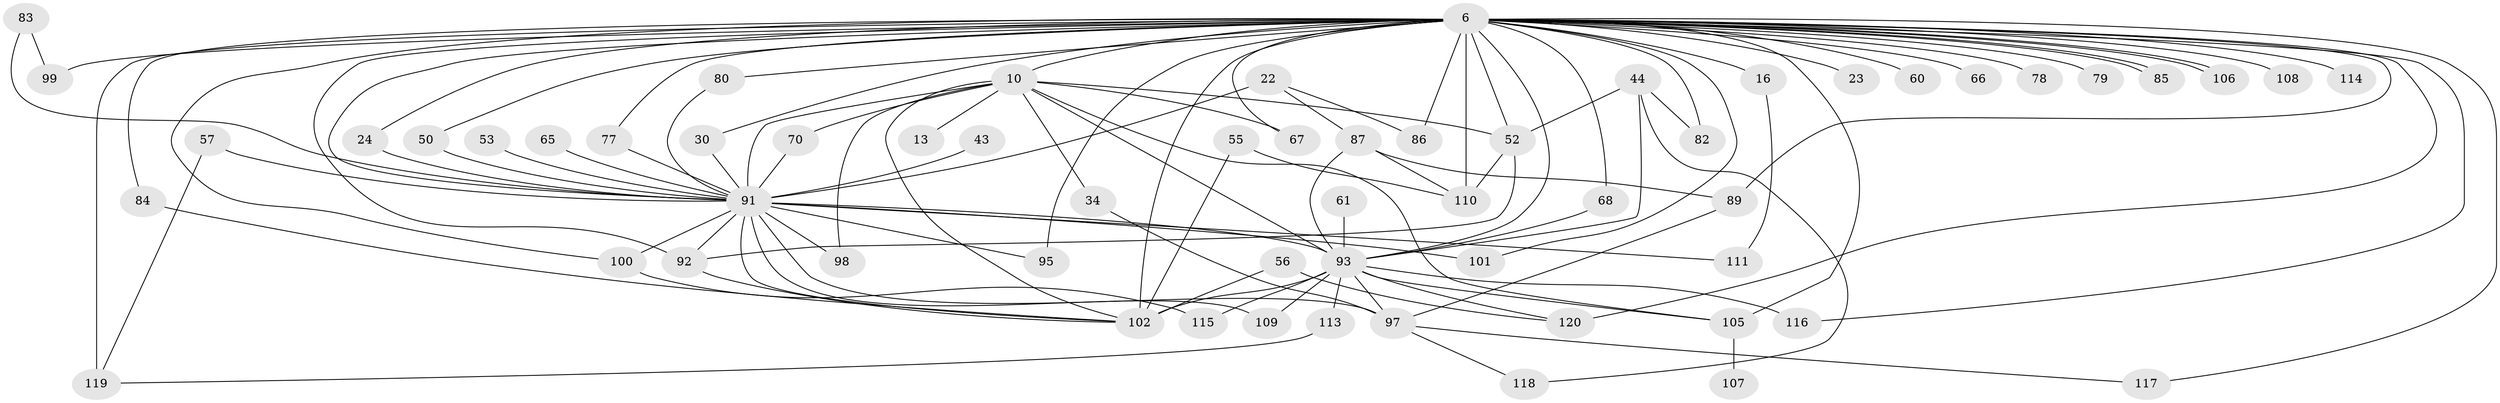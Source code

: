 // original degree distribution, {17: 0.016666666666666666, 29: 0.008333333333333333, 31: 0.008333333333333333, 24: 0.016666666666666666, 25: 0.008333333333333333, 22: 0.016666666666666666, 14: 0.008333333333333333, 7: 0.008333333333333333, 5: 0.03333333333333333, 2: 0.5666666666666667, 4: 0.08333333333333333, 6: 0.025, 3: 0.18333333333333332, 10: 0.008333333333333333, 8: 0.008333333333333333}
// Generated by graph-tools (version 1.1) at 2025/43/03/09/25 04:43:06]
// undirected, 60 vertices, 108 edges
graph export_dot {
graph [start="1"]
  node [color=gray90,style=filled];
  6 [super="+5+3"];
  10 [super="+7"];
  13;
  16;
  22 [super="+15"];
  23;
  24;
  30;
  34;
  43;
  44;
  50;
  52 [super="+38"];
  53;
  55;
  56;
  57;
  60;
  61;
  65;
  66;
  67;
  68;
  70;
  77;
  78;
  79 [super="+26"];
  80;
  82;
  83;
  84;
  85;
  86 [super="+51+37"];
  87 [super="+25"];
  89 [super="+28"];
  91 [super="+14+40+88"];
  92 [super="+27+90"];
  93 [super="+81+8"];
  95 [super="+75+58+76"];
  97 [super="+11+47"];
  98 [super="+73"];
  99 [super="+21"];
  100;
  101;
  102 [super="+20+96+74"];
  105 [super="+54"];
  106;
  107;
  108;
  109;
  110 [super="+59+103+104"];
  111;
  113;
  114;
  115 [super="+112"];
  116;
  117;
  118;
  119 [super="+12+64"];
  120 [super="+42"];
  6 -- 10 [weight=8];
  6 -- 16 [weight=2];
  6 -- 85;
  6 -- 85;
  6 -- 106;
  6 -- 106;
  6 -- 120 [weight=2];
  6 -- 84;
  6 -- 30;
  6 -- 105 [weight=6];
  6 -- 114 [weight=2];
  6 -- 117;
  6 -- 60;
  6 -- 79 [weight=3];
  6 -- 99 [weight=3];
  6 -- 92 [weight=2];
  6 -- 119 [weight=3];
  6 -- 93 [weight=10];
  6 -- 91 [weight=11];
  6 -- 110 [weight=5];
  6 -- 66 [weight=2];
  6 -- 67;
  6 -- 68;
  6 -- 77;
  6 -- 78 [weight=2];
  6 -- 80;
  6 -- 82;
  6 -- 86 [weight=3];
  6 -- 23 [weight=2];
  6 -- 24;
  6 -- 89;
  6 -- 95 [weight=3];
  6 -- 100;
  6 -- 101;
  6 -- 102 [weight=2];
  6 -- 108;
  6 -- 50;
  6 -- 52 [weight=3];
  6 -- 116;
  10 -- 13 [weight=2];
  10 -- 98 [weight=3];
  10 -- 67;
  10 -- 70;
  10 -- 34;
  10 -- 93 [weight=5];
  10 -- 91 [weight=4];
  10 -- 52 [weight=2];
  10 -- 105;
  10 -- 102;
  16 -- 111;
  22 -- 87;
  22 -- 91 [weight=5];
  22 -- 86;
  24 -- 91;
  30 -- 91;
  34 -- 97;
  43 -- 91 [weight=2];
  44 -- 82;
  44 -- 118;
  44 -- 93;
  44 -- 52 [weight=2];
  50 -- 91;
  52 -- 110;
  52 -- 92;
  53 -- 91;
  55 -- 102;
  55 -- 110;
  56 -- 120;
  56 -- 102;
  57 -- 119;
  57 -- 91;
  61 -- 93 [weight=2];
  65 -- 91;
  68 -- 93;
  70 -- 91;
  77 -- 91;
  80 -- 91;
  83 -- 99;
  83 -- 91;
  84 -- 102;
  87 -- 89;
  87 -- 110;
  87 -- 93 [weight=2];
  89 -- 97;
  91 -- 93 [weight=6];
  91 -- 92 [weight=2];
  91 -- 95 [weight=2];
  91 -- 97 [weight=2];
  91 -- 98;
  91 -- 100;
  91 -- 101;
  91 -- 109;
  91 -- 111;
  91 -- 102;
  92 -- 102 [weight=2];
  93 -- 97 [weight=2];
  93 -- 102 [weight=3];
  93 -- 109;
  93 -- 113;
  93 -- 115 [weight=2];
  93 -- 116;
  93 -- 120;
  93 -- 105;
  97 -- 117;
  97 -- 118;
  100 -- 115;
  105 -- 107 [weight=2];
  113 -- 119;
}
